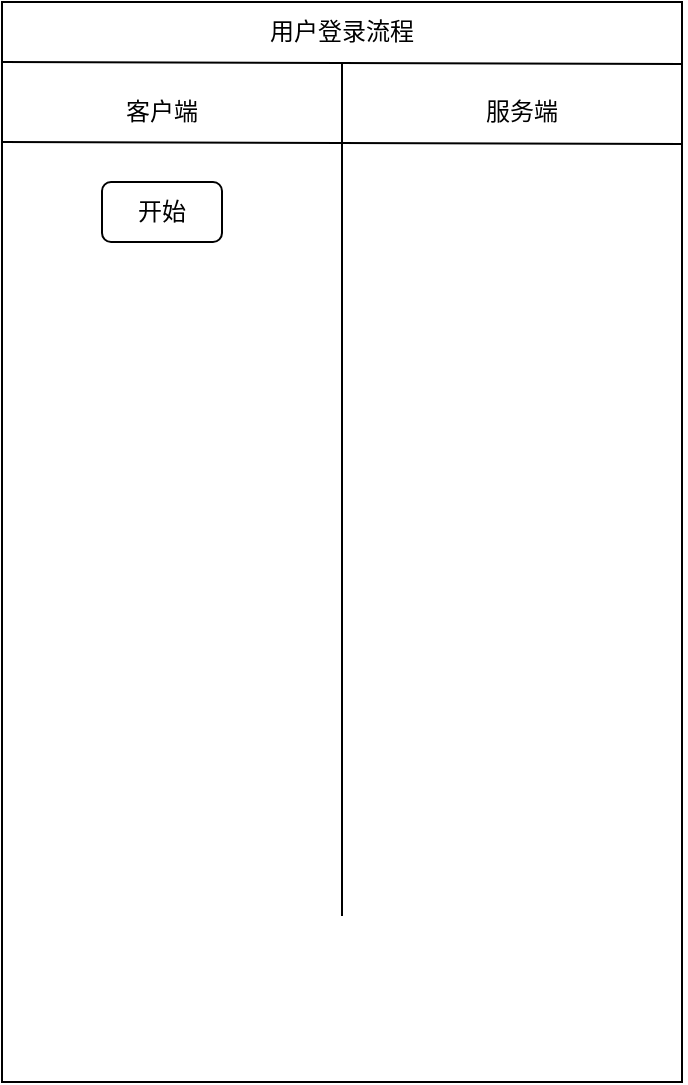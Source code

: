 <mxfile version="22.1.21" type="github">
  <diagram name="第 1 页" id="lP-zoGvPF34fVr40256u">
    <mxGraphModel dx="909" dy="577" grid="1" gridSize="10" guides="1" tooltips="1" connect="1" arrows="1" fold="1" page="1" pageScale="1" pageWidth="827" pageHeight="1169" math="0" shadow="0">
      <root>
        <mxCell id="0" />
        <mxCell id="1" parent="0" />
        <mxCell id="g51ZoofxoQrhvGVgscI5-1" value="" style="rounded=0;whiteSpace=wrap;html=1;" vertex="1" parent="1">
          <mxGeometry x="350" y="280" width="340" height="540" as="geometry" />
        </mxCell>
        <mxCell id="g51ZoofxoQrhvGVgscI5-3" value="用户登录流程" style="text;html=1;strokeColor=none;fillColor=none;align=center;verticalAlign=middle;whiteSpace=wrap;rounded=0;" vertex="1" parent="1">
          <mxGeometry x="480" y="280" width="80" height="30" as="geometry" />
        </mxCell>
        <mxCell id="g51ZoofxoQrhvGVgscI5-4" value="" style="endArrow=none;html=1;rounded=0;exitX=-0.003;exitY=0.074;exitDx=0;exitDy=0;exitPerimeter=0;entryX=1;entryY=0.076;entryDx=0;entryDy=0;entryPerimeter=0;" edge="1" parent="1">
          <mxGeometry width="50" height="50" relative="1" as="geometry">
            <mxPoint x="350" y="350.0" as="sourcePoint" />
            <mxPoint x="690.02" y="350.96" as="targetPoint" />
          </mxGeometry>
        </mxCell>
        <mxCell id="g51ZoofxoQrhvGVgscI5-5" value="" style="endArrow=none;html=1;rounded=0;jumpSize=19;" edge="1" parent="1">
          <mxGeometry width="50" height="50" relative="1" as="geometry">
            <mxPoint x="520" y="311" as="sourcePoint" />
            <mxPoint x="520" y="737" as="targetPoint" />
          </mxGeometry>
        </mxCell>
        <mxCell id="g51ZoofxoQrhvGVgscI5-6" value="客户端" style="text;html=1;strokeColor=none;fillColor=none;align=center;verticalAlign=middle;whiteSpace=wrap;rounded=0;" vertex="1" parent="1">
          <mxGeometry x="400" y="320" width="60" height="30" as="geometry" />
        </mxCell>
        <mxCell id="g51ZoofxoQrhvGVgscI5-7" value="服务端" style="text;html=1;strokeColor=none;fillColor=none;align=center;verticalAlign=middle;whiteSpace=wrap;rounded=0;" vertex="1" parent="1">
          <mxGeometry x="580" y="320" width="60" height="30" as="geometry" />
        </mxCell>
        <mxCell id="g51ZoofxoQrhvGVgscI5-8" value="开始" style="rounded=1;whiteSpace=wrap;html=1;" vertex="1" parent="1">
          <mxGeometry x="400" y="370" width="60" height="30" as="geometry" />
        </mxCell>
        <mxCell id="g51ZoofxoQrhvGVgscI5-12" value="" style="endArrow=none;html=1;rounded=0;exitX=-0.003;exitY=0.074;exitDx=0;exitDy=0;exitPerimeter=0;entryX=1;entryY=0.076;entryDx=0;entryDy=0;entryPerimeter=0;" edge="1" parent="1">
          <mxGeometry width="50" height="50" relative="1" as="geometry">
            <mxPoint x="349.98" y="310.0" as="sourcePoint" />
            <mxPoint x="690" y="310.96" as="targetPoint" />
          </mxGeometry>
        </mxCell>
      </root>
    </mxGraphModel>
  </diagram>
</mxfile>
